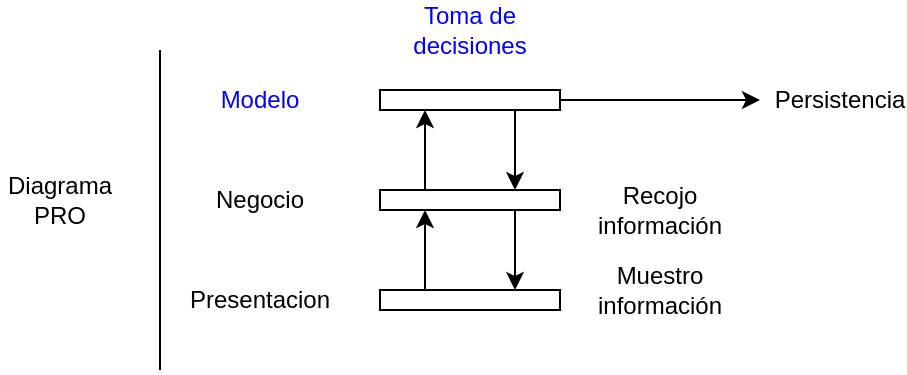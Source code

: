 <mxfile version="23.1.1" type="github">
  <diagram name="Página-1" id="xtt1Jdrg3T7IOPwlV_Ah">
    <mxGraphModel dx="1050" dy="542" grid="1" gridSize="10" guides="1" tooltips="1" connect="1" arrows="1" fold="1" page="1" pageScale="1" pageWidth="827" pageHeight="1169" math="0" shadow="0">
      <root>
        <mxCell id="0" />
        <mxCell id="1" parent="0" />
        <mxCell id="qwdmdE4k9XAaaoiJDXdx-1" value="Diagrama PRO" style="text;html=1;strokeColor=none;fillColor=none;align=center;verticalAlign=middle;whiteSpace=wrap;rounded=0;" vertex="1" parent="1">
          <mxGeometry x="190" y="180" width="60" height="30" as="geometry" />
        </mxCell>
        <mxCell id="qwdmdE4k9XAaaoiJDXdx-2" value="" style="endArrow=none;html=1;rounded=0;" edge="1" parent="1">
          <mxGeometry width="50" height="50" relative="1" as="geometry">
            <mxPoint x="270" y="280" as="sourcePoint" />
            <mxPoint x="270" y="120" as="targetPoint" />
          </mxGeometry>
        </mxCell>
        <mxCell id="qwdmdE4k9XAaaoiJDXdx-3" value="Modelo" style="text;html=1;strokeColor=none;fillColor=none;align=center;verticalAlign=middle;whiteSpace=wrap;rounded=0;fontColor=#0000FF;" vertex="1" parent="1">
          <mxGeometry x="290" y="130" width="60" height="30" as="geometry" />
        </mxCell>
        <mxCell id="qwdmdE4k9XAaaoiJDXdx-4" value="Negocio" style="text;html=1;strokeColor=none;fillColor=none;align=center;verticalAlign=middle;whiteSpace=wrap;rounded=0;" vertex="1" parent="1">
          <mxGeometry x="290" y="180" width="60" height="30" as="geometry" />
        </mxCell>
        <mxCell id="qwdmdE4k9XAaaoiJDXdx-5" value="Presentacion" style="text;html=1;strokeColor=none;fillColor=none;align=center;verticalAlign=middle;whiteSpace=wrap;rounded=0;" vertex="1" parent="1">
          <mxGeometry x="290" y="230" width="60" height="30" as="geometry" />
        </mxCell>
        <mxCell id="qwdmdE4k9XAaaoiJDXdx-13" style="edgeStyle=orthogonalEdgeStyle;rounded=0;orthogonalLoop=1;jettySize=auto;html=1;exitX=0.25;exitY=0;exitDx=0;exitDy=0;entryX=0.25;entryY=1;entryDx=0;entryDy=0;" edge="1" parent="1" source="qwdmdE4k9XAaaoiJDXdx-6" target="qwdmdE4k9XAaaoiJDXdx-7">
          <mxGeometry relative="1" as="geometry" />
        </mxCell>
        <mxCell id="qwdmdE4k9XAaaoiJDXdx-6" value="" style="rounded=0;whiteSpace=wrap;html=1;" vertex="1" parent="1">
          <mxGeometry x="380" y="240" width="90" height="10" as="geometry" />
        </mxCell>
        <mxCell id="qwdmdE4k9XAaaoiJDXdx-14" style="edgeStyle=orthogonalEdgeStyle;rounded=0;orthogonalLoop=1;jettySize=auto;html=1;exitX=0.75;exitY=1;exitDx=0;exitDy=0;entryX=0.75;entryY=0;entryDx=0;entryDy=0;" edge="1" parent="1" source="qwdmdE4k9XAaaoiJDXdx-7" target="qwdmdE4k9XAaaoiJDXdx-6">
          <mxGeometry relative="1" as="geometry" />
        </mxCell>
        <mxCell id="qwdmdE4k9XAaaoiJDXdx-15" style="edgeStyle=orthogonalEdgeStyle;rounded=0;orthogonalLoop=1;jettySize=auto;html=1;exitX=0.25;exitY=0;exitDx=0;exitDy=0;entryX=0.25;entryY=1;entryDx=0;entryDy=0;" edge="1" parent="1" source="qwdmdE4k9XAaaoiJDXdx-7" target="qwdmdE4k9XAaaoiJDXdx-8">
          <mxGeometry relative="1" as="geometry" />
        </mxCell>
        <mxCell id="qwdmdE4k9XAaaoiJDXdx-7" value="" style="rounded=0;whiteSpace=wrap;html=1;" vertex="1" parent="1">
          <mxGeometry x="380" y="190" width="90" height="10" as="geometry" />
        </mxCell>
        <mxCell id="qwdmdE4k9XAaaoiJDXdx-9" style="edgeStyle=orthogonalEdgeStyle;rounded=0;orthogonalLoop=1;jettySize=auto;html=1;exitX=1;exitY=0.5;exitDx=0;exitDy=0;" edge="1" parent="1" source="qwdmdE4k9XAaaoiJDXdx-8">
          <mxGeometry relative="1" as="geometry">
            <mxPoint x="570" y="145" as="targetPoint" />
          </mxGeometry>
        </mxCell>
        <mxCell id="qwdmdE4k9XAaaoiJDXdx-16" style="edgeStyle=orthogonalEdgeStyle;rounded=0;orthogonalLoop=1;jettySize=auto;html=1;exitX=0.75;exitY=1;exitDx=0;exitDy=0;entryX=0.75;entryY=0;entryDx=0;entryDy=0;" edge="1" parent="1" source="qwdmdE4k9XAaaoiJDXdx-8" target="qwdmdE4k9XAaaoiJDXdx-7">
          <mxGeometry relative="1" as="geometry" />
        </mxCell>
        <mxCell id="qwdmdE4k9XAaaoiJDXdx-8" value="" style="rounded=0;whiteSpace=wrap;html=1;" vertex="1" parent="1">
          <mxGeometry x="380" y="140" width="90" height="10" as="geometry" />
        </mxCell>
        <mxCell id="qwdmdE4k9XAaaoiJDXdx-10" value="Persistencia" style="text;html=1;strokeColor=none;fillColor=none;align=center;verticalAlign=middle;whiteSpace=wrap;rounded=0;" vertex="1" parent="1">
          <mxGeometry x="580" y="130" width="60" height="30" as="geometry" />
        </mxCell>
        <mxCell id="qwdmdE4k9XAaaoiJDXdx-17" value="Toma de decisiones" style="text;html=1;strokeColor=none;fillColor=none;align=center;verticalAlign=middle;whiteSpace=wrap;rounded=0;fontColor=#0000FF;" vertex="1" parent="1">
          <mxGeometry x="405" y="100" width="40" height="20" as="geometry" />
        </mxCell>
        <mxCell id="qwdmdE4k9XAaaoiJDXdx-18" value="&lt;font color=&quot;#000000&quot;&gt;Recojo información&lt;/font&gt;" style="text;html=1;strokeColor=none;fillColor=none;align=center;verticalAlign=middle;whiteSpace=wrap;rounded=0;fontColor=#0000FF;" vertex="1" parent="1">
          <mxGeometry x="500" y="190" width="40" height="20" as="geometry" />
        </mxCell>
        <mxCell id="qwdmdE4k9XAaaoiJDXdx-19" value="&lt;font color=&quot;#000000&quot;&gt;Muestro información&lt;/font&gt;" style="text;html=1;strokeColor=none;fillColor=none;align=center;verticalAlign=middle;whiteSpace=wrap;rounded=0;fontColor=#0000FF;" vertex="1" parent="1">
          <mxGeometry x="500" y="230" width="40" height="20" as="geometry" />
        </mxCell>
      </root>
    </mxGraphModel>
  </diagram>
</mxfile>
